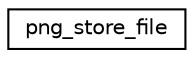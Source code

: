 digraph "Graphical Class Hierarchy"
{
  edge [fontname="Helvetica",fontsize="10",labelfontname="Helvetica",labelfontsize="10"];
  node [fontname="Helvetica",fontsize="10",shape=record];
  rankdir="LR";
  Node1 [label="png_store_file",height=0.2,width=0.4,color="black", fillcolor="white", style="filled",URL="$structpng__store__file.html"];
}
